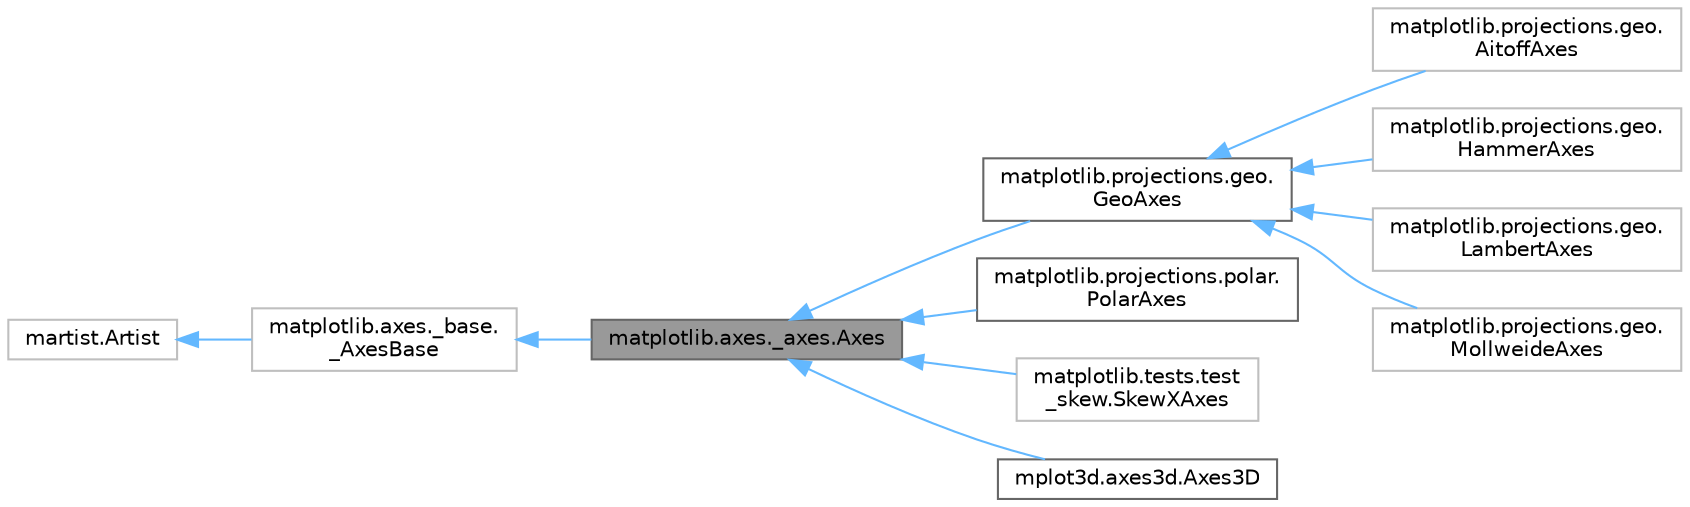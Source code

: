 digraph "matplotlib.axes._axes.Axes"
{
 // LATEX_PDF_SIZE
  bgcolor="transparent";
  edge [fontname=Helvetica,fontsize=10,labelfontname=Helvetica,labelfontsize=10];
  node [fontname=Helvetica,fontsize=10,shape=box,height=0.2,width=0.4];
  rankdir="LR";
  Node1 [id="Node000001",label="matplotlib.axes._axes.Axes",height=0.2,width=0.4,color="gray40", fillcolor="grey60", style="filled", fontcolor="black",tooltip=" "];
  Node2 -> Node1 [id="edge11_Node000001_Node000002",dir="back",color="steelblue1",style="solid",tooltip=" "];
  Node2 [id="Node000002",label="matplotlib.axes._base.\l_AxesBase",height=0.2,width=0.4,color="grey75", fillcolor="white", style="filled",URL="$dd/d28/classmatplotlib_1_1axes_1_1__base_1_1__AxesBase.html",tooltip=" "];
  Node3 -> Node2 [id="edge12_Node000002_Node000003",dir="back",color="steelblue1",style="solid",tooltip=" "];
  Node3 [id="Node000003",label="martist.Artist",height=0.2,width=0.4,color="grey75", fillcolor="white", style="filled",tooltip=" "];
  Node1 -> Node4 [id="edge13_Node000001_Node000004",dir="back",color="steelblue1",style="solid",tooltip=" "];
  Node4 [id="Node000004",label="matplotlib.projections.geo.\lGeoAxes",height=0.2,width=0.4,color="gray40", fillcolor="white", style="filled",URL="$d7/d92/classmatplotlib_1_1projections_1_1geo_1_1GeoAxes.html",tooltip=" "];
  Node4 -> Node5 [id="edge14_Node000004_Node000005",dir="back",color="steelblue1",style="solid",tooltip=" "];
  Node5 [id="Node000005",label="matplotlib.projections.geo.\lAitoffAxes",height=0.2,width=0.4,color="grey75", fillcolor="white", style="filled",URL="$d5/de8/classmatplotlib_1_1projections_1_1geo_1_1AitoffAxes.html",tooltip=" "];
  Node4 -> Node6 [id="edge15_Node000004_Node000006",dir="back",color="steelblue1",style="solid",tooltip=" "];
  Node6 [id="Node000006",label="matplotlib.projections.geo.\lHammerAxes",height=0.2,width=0.4,color="grey75", fillcolor="white", style="filled",URL="$dc/d4e/classmatplotlib_1_1projections_1_1geo_1_1HammerAxes.html",tooltip=" "];
  Node4 -> Node7 [id="edge16_Node000004_Node000007",dir="back",color="steelblue1",style="solid",tooltip=" "];
  Node7 [id="Node000007",label="matplotlib.projections.geo.\lLambertAxes",height=0.2,width=0.4,color="grey75", fillcolor="white", style="filled",URL="$d9/d55/classmatplotlib_1_1projections_1_1geo_1_1LambertAxes.html",tooltip=" "];
  Node4 -> Node8 [id="edge17_Node000004_Node000008",dir="back",color="steelblue1",style="solid",tooltip=" "];
  Node8 [id="Node000008",label="matplotlib.projections.geo.\lMollweideAxes",height=0.2,width=0.4,color="grey75", fillcolor="white", style="filled",URL="$d9/daf/classmatplotlib_1_1projections_1_1geo_1_1MollweideAxes.html",tooltip=" "];
  Node1 -> Node9 [id="edge18_Node000001_Node000009",dir="back",color="steelblue1",style="solid",tooltip=" "];
  Node9 [id="Node000009",label="matplotlib.projections.polar.\lPolarAxes",height=0.2,width=0.4,color="gray40", fillcolor="white", style="filled",URL="$dc/d4e/classmatplotlib_1_1projections_1_1polar_1_1PolarAxes.html",tooltip=" "];
  Node1 -> Node10 [id="edge19_Node000001_Node000010",dir="back",color="steelblue1",style="solid",tooltip=" "];
  Node10 [id="Node000010",label="matplotlib.tests.test\l_skew.SkewXAxes",height=0.2,width=0.4,color="grey75", fillcolor="white", style="filled",URL="$db/dbb/classmatplotlib_1_1tests_1_1test__skew_1_1SkewXAxes.html",tooltip=" "];
  Node1 -> Node11 [id="edge20_Node000001_Node000011",dir="back",color="steelblue1",style="solid",tooltip=" "];
  Node11 [id="Node000011",label="mplot3d.axes3d.Axes3D",height=0.2,width=0.4,color="gray40", fillcolor="white", style="filled",URL="$d0/db6/classmplot3d_1_1axes3d_1_1Axes3D.html",tooltip=" "];
}
